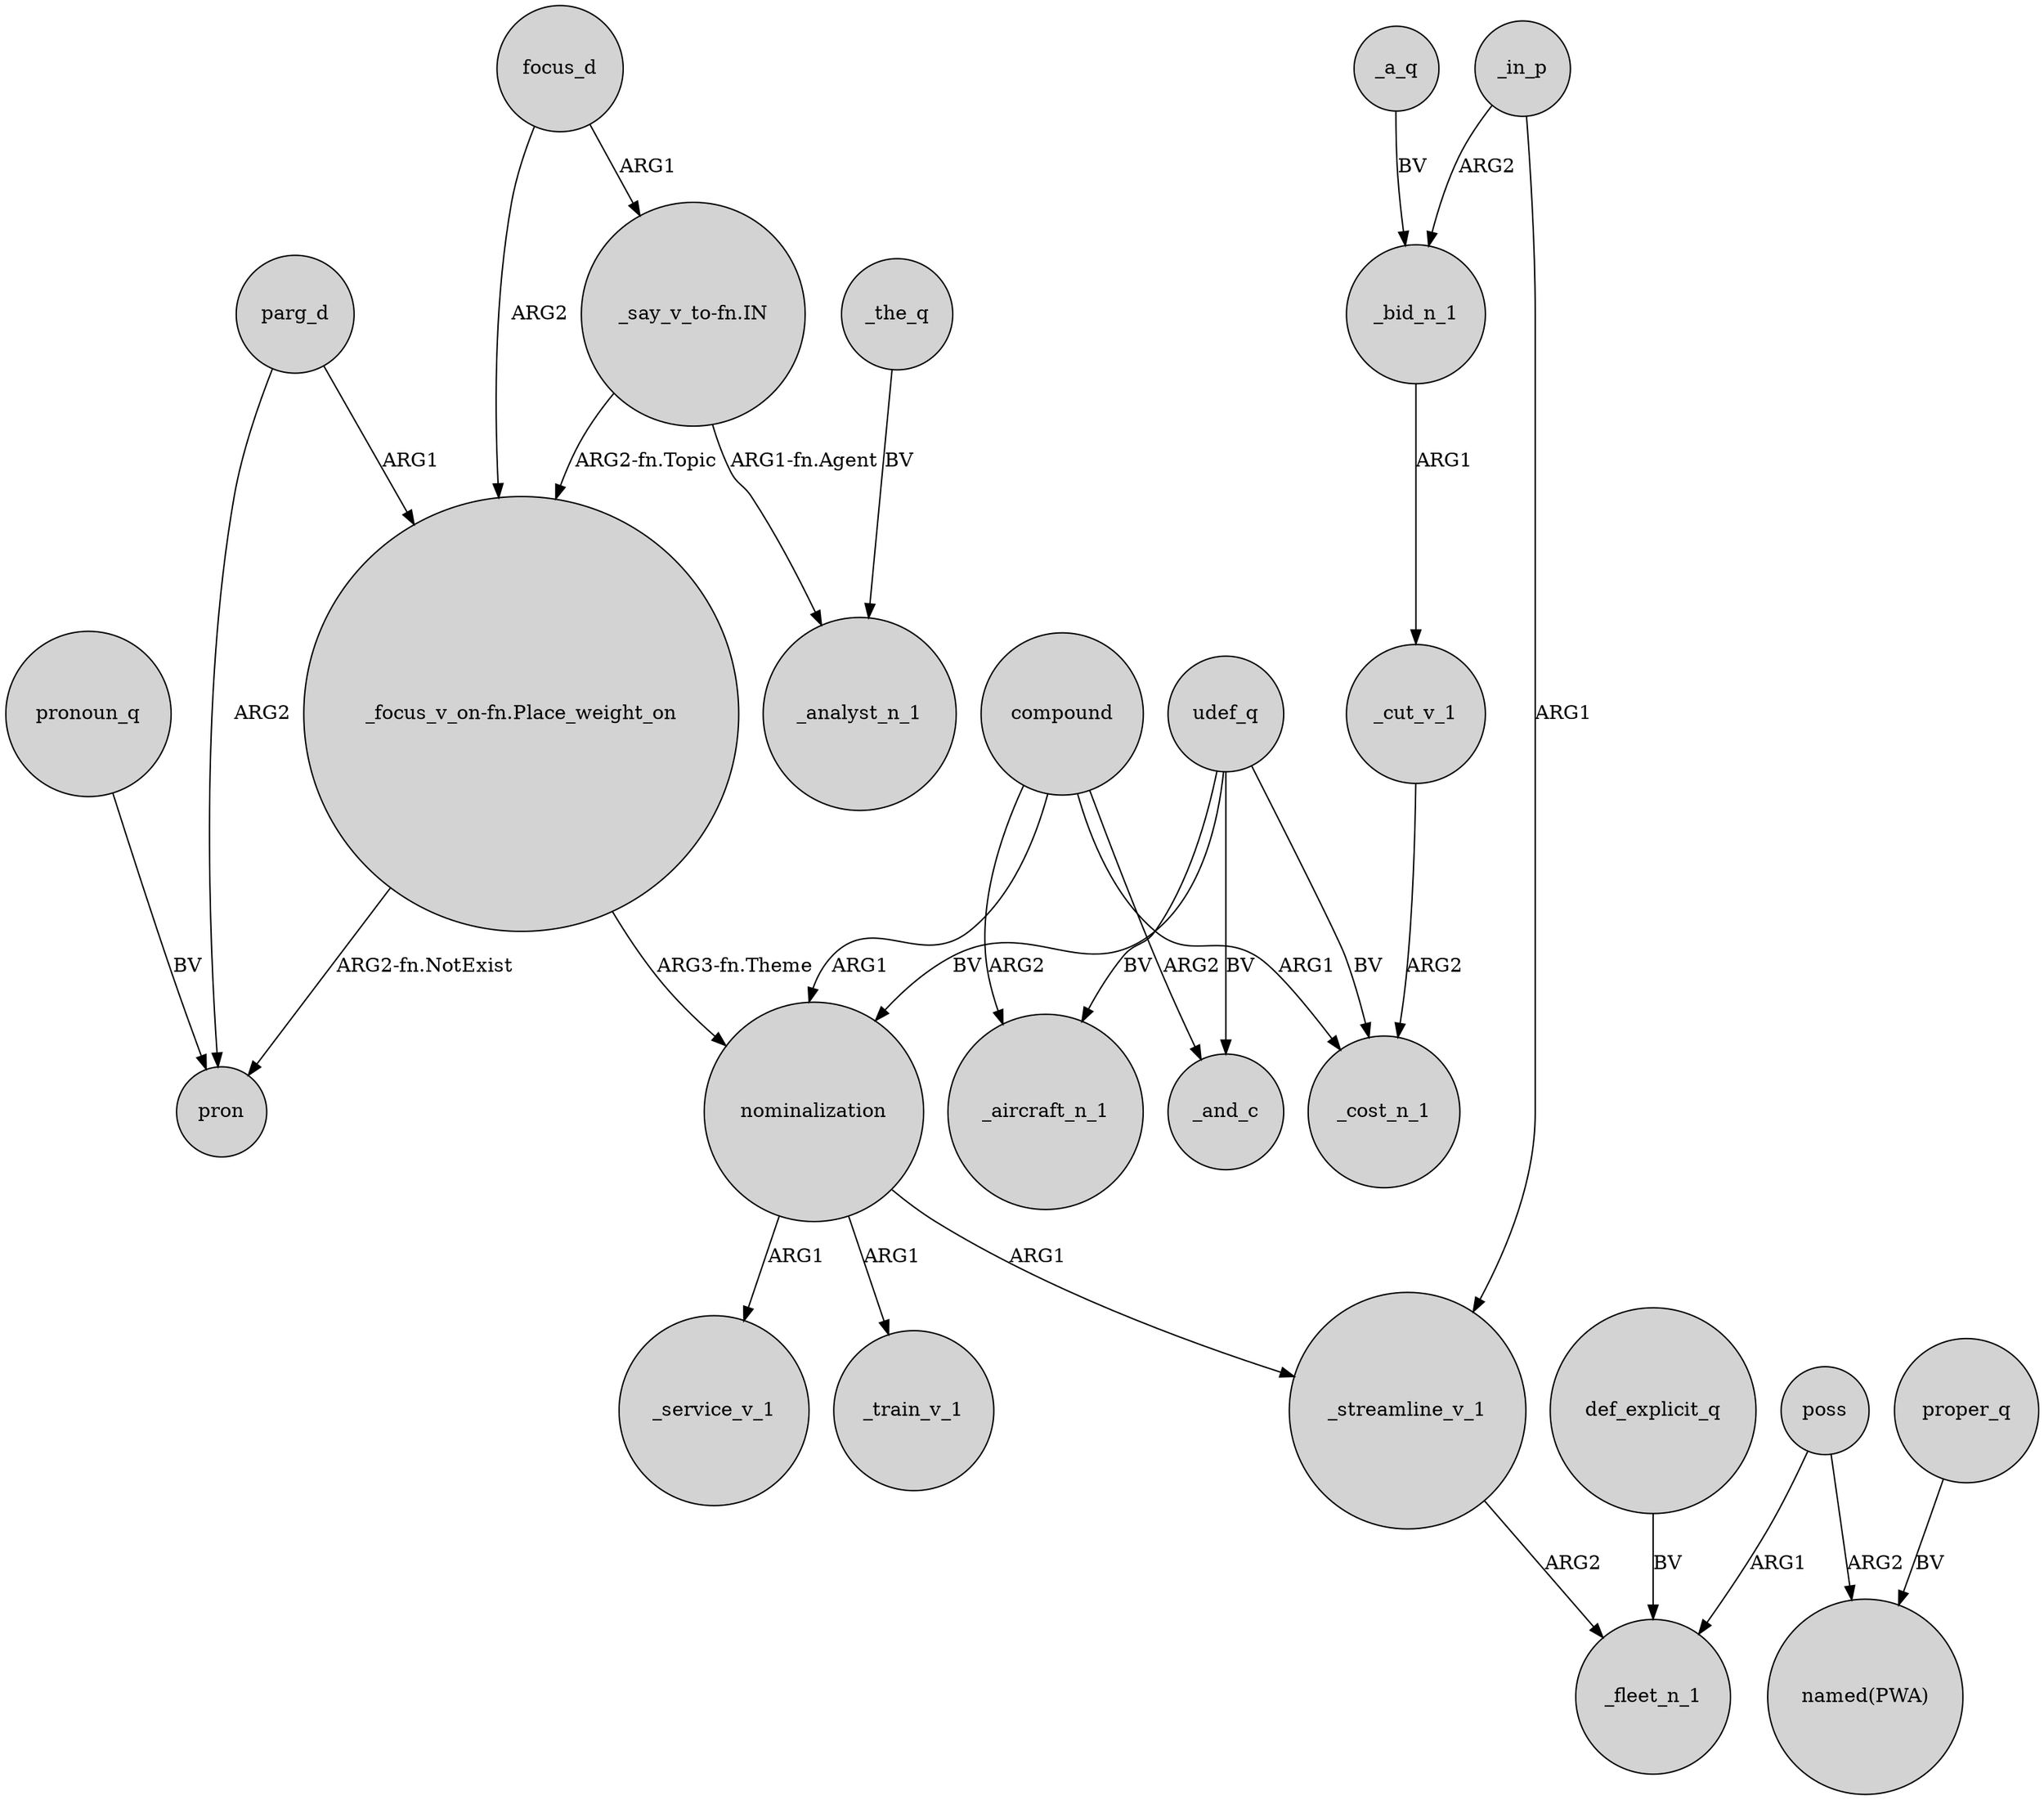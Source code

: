 digraph {
	node [shape=circle style=filled]
	_in_p -> _bid_n_1 [label=ARG2]
	_in_p -> _streamline_v_1 [label=ARG1]
	"_say_v_to-fn.IN" -> "_focus_v_on-fn.Place_weight_on" [label="ARG2-fn.Topic"]
	"_focus_v_on-fn.Place_weight_on" -> pron [label="ARG2-fn.NotExist"]
	nominalization -> _service_v_1 [label=ARG1]
	udef_q -> _cost_n_1 [label=BV]
	focus_d -> "_say_v_to-fn.IN" [label=ARG1]
	nominalization -> _streamline_v_1 [label=ARG1]
	udef_q -> _aircraft_n_1 [label=BV]
	parg_d -> pron [label=ARG2]
	def_explicit_q -> _fleet_n_1 [label=BV]
	pronoun_q -> pron [label=BV]
	proper_q -> "named(PWA)" [label=BV]
	compound -> _and_c [label=ARG2]
	"_say_v_to-fn.IN" -> _analyst_n_1 [label="ARG1-fn.Agent"]
	parg_d -> "_focus_v_on-fn.Place_weight_on" [label=ARG1]
	compound -> _cost_n_1 [label=ARG1]
	nominalization -> _train_v_1 [label=ARG1]
	udef_q -> nominalization [label=BV]
	"_focus_v_on-fn.Place_weight_on" -> nominalization [label="ARG3-fn.Theme"]
	focus_d -> "_focus_v_on-fn.Place_weight_on" [label=ARG2]
	_cut_v_1 -> _cost_n_1 [label=ARG2]
	poss -> _fleet_n_1 [label=ARG1]
	poss -> "named(PWA)" [label=ARG2]
	_streamline_v_1 -> _fleet_n_1 [label=ARG2]
	compound -> _aircraft_n_1 [label=ARG2]
	_the_q -> _analyst_n_1 [label=BV]
	udef_q -> _and_c [label=BV]
	compound -> nominalization [label=ARG1]
	_bid_n_1 -> _cut_v_1 [label=ARG1]
	_a_q -> _bid_n_1 [label=BV]
}
